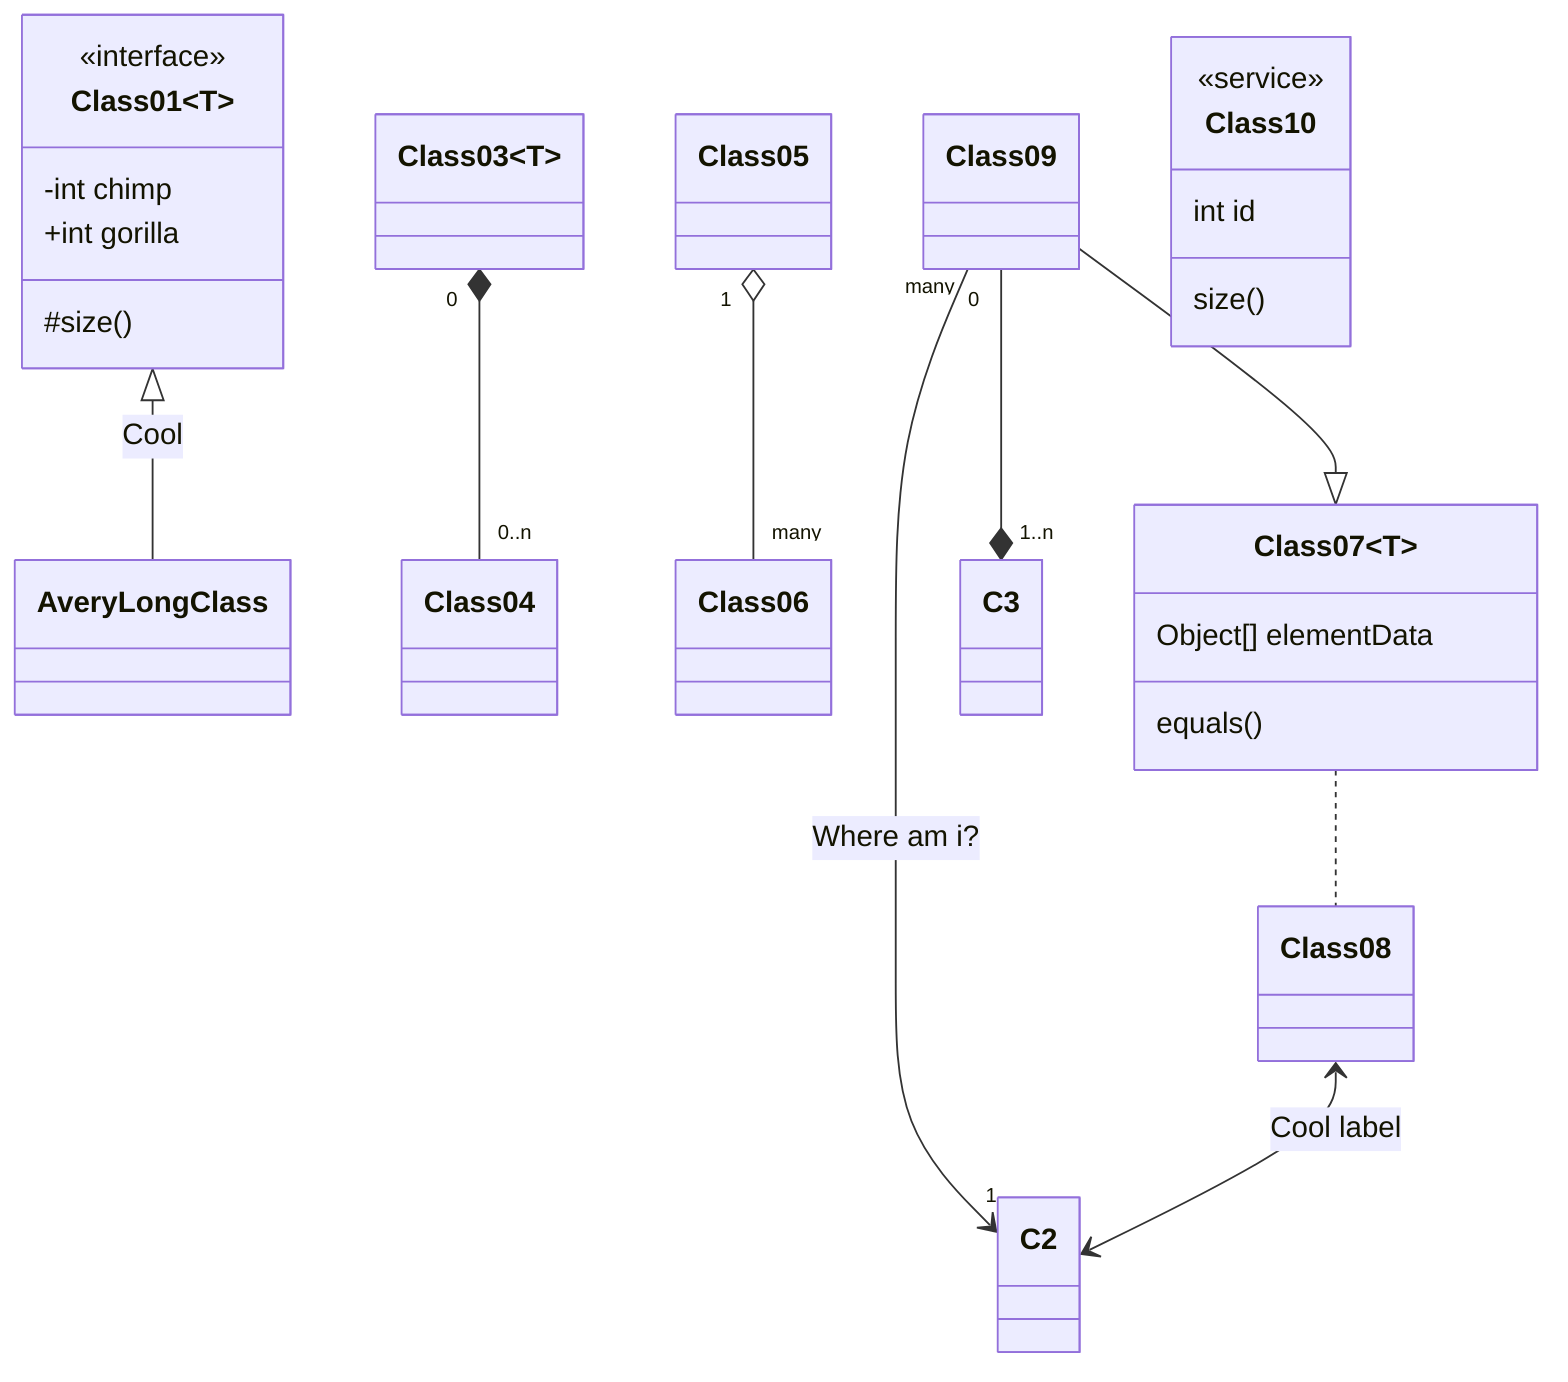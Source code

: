 classDiagram
    Class01~T~ <|-- AveryLongClass : Cool
    <<interface>> Class01
    Class03~T~ "0" *-- "0..n" Class04
    Class05 "1" o-- "many" Class06
    Class07~T~ .. Class08
    Class09 "many" --> "1" C2 : Where am i?
      Class09 "0" --* "1..n" C3
      Class09 --|> Class07
      Class07 : equals()
      Class07 : Object[] elementData
      Class01 : #size()
      Class01 : -int chimp
      Class01 : +int gorilla
      Class08 <--> C2: Cool label
        class Class10 {
        <<service>>
        int id
        size()
        }